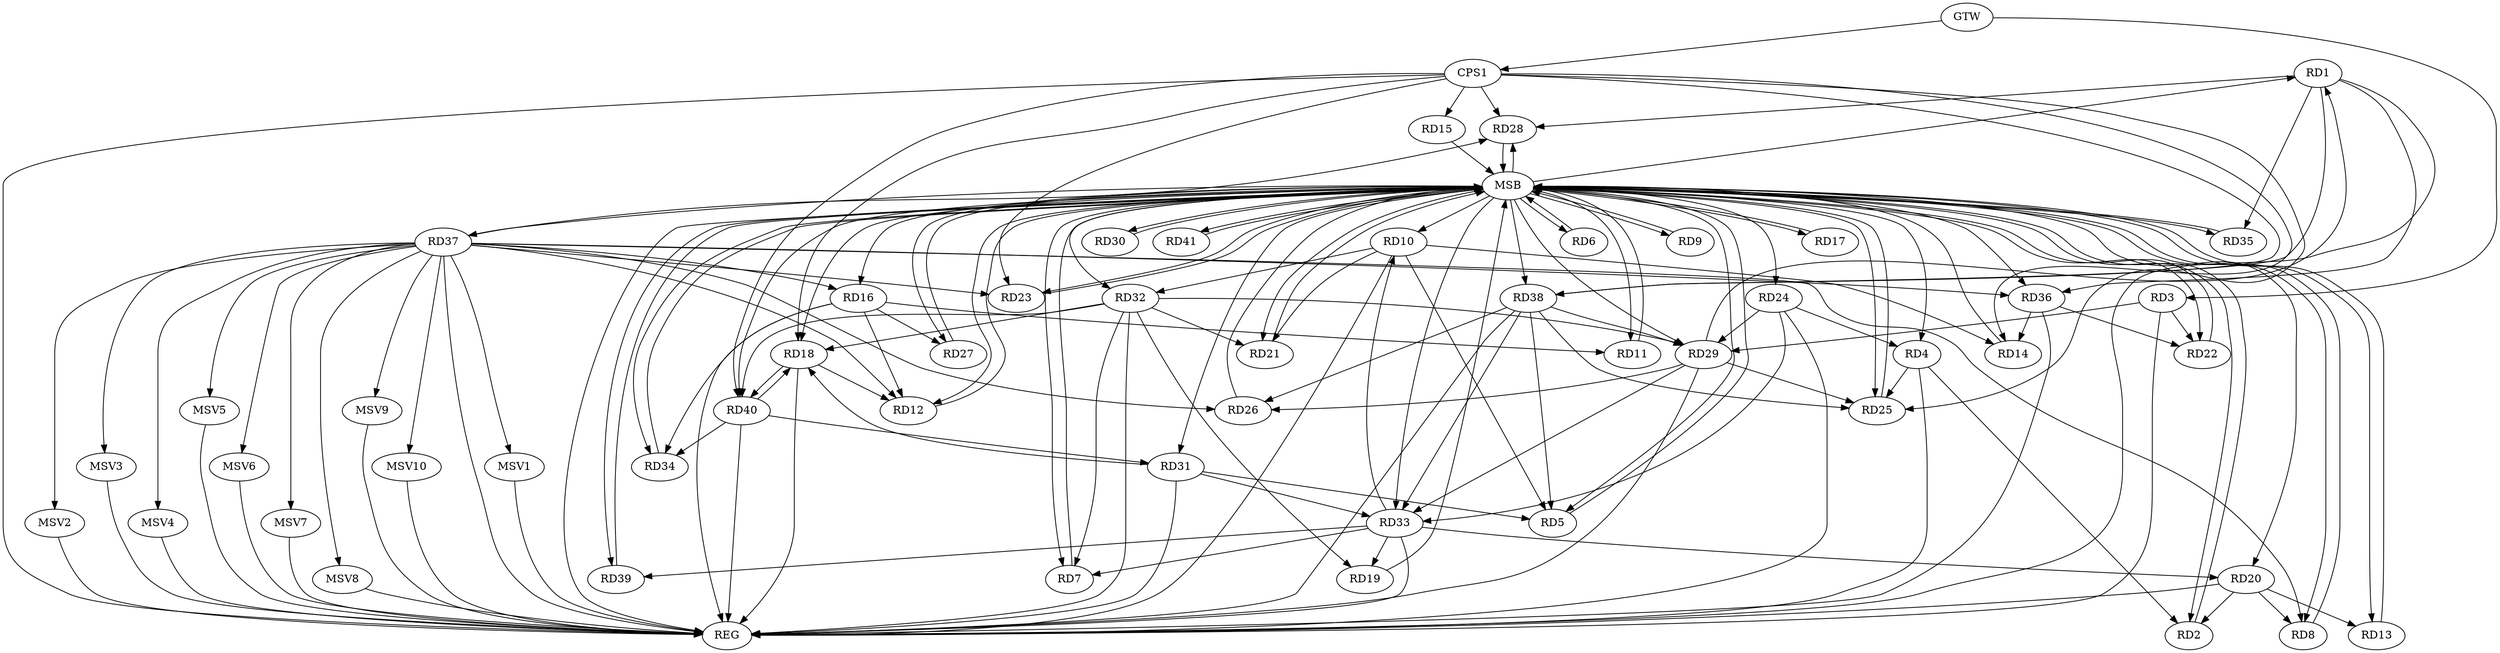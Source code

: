 strict digraph G {
  RD1 [ label="RD1" ];
  RD2 [ label="RD2" ];
  RD3 [ label="RD3" ];
  RD4 [ label="RD4" ];
  RD5 [ label="RD5" ];
  RD6 [ label="RD6" ];
  RD7 [ label="RD7" ];
  RD8 [ label="RD8" ];
  RD9 [ label="RD9" ];
  RD10 [ label="RD10" ];
  RD11 [ label="RD11" ];
  RD12 [ label="RD12" ];
  RD13 [ label="RD13" ];
  RD14 [ label="RD14" ];
  RD15 [ label="RD15" ];
  RD16 [ label="RD16" ];
  RD17 [ label="RD17" ];
  RD18 [ label="RD18" ];
  RD19 [ label="RD19" ];
  RD20 [ label="RD20" ];
  RD21 [ label="RD21" ];
  RD22 [ label="RD22" ];
  RD23 [ label="RD23" ];
  RD24 [ label="RD24" ];
  RD25 [ label="RD25" ];
  RD26 [ label="RD26" ];
  RD27 [ label="RD27" ];
  RD28 [ label="RD28" ];
  RD29 [ label="RD29" ];
  RD30 [ label="RD30" ];
  RD31 [ label="RD31" ];
  RD32 [ label="RD32" ];
  RD33 [ label="RD33" ];
  RD34 [ label="RD34" ];
  RD35 [ label="RD35" ];
  RD36 [ label="RD36" ];
  RD37 [ label="RD37" ];
  RD38 [ label="RD38" ];
  RD39 [ label="RD39" ];
  RD40 [ label="RD40" ];
  RD41 [ label="RD41" ];
  CPS1 [ label="CPS1" ];
  GTW [ label="GTW" ];
  REG [ label="REG" ];
  MSB [ label="MSB" ];
  MSV1 [ label="MSV1" ];
  MSV2 [ label="MSV2" ];
  MSV3 [ label="MSV3" ];
  MSV4 [ label="MSV4" ];
  MSV5 [ label="MSV5" ];
  MSV6 [ label="MSV6" ];
  MSV7 [ label="MSV7" ];
  MSV8 [ label="MSV8" ];
  MSV9 [ label="MSV9" ];
  MSV10 [ label="MSV10" ];
  RD1 -> RD28;
  RD29 -> RD1;
  RD1 -> RD35;
  RD1 -> RD36;
  RD1 -> RD38;
  RD4 -> RD2;
  RD20 -> RD2;
  RD3 -> RD22;
  RD3 -> RD29;
  RD24 -> RD4;
  RD4 -> RD25;
  RD10 -> RD5;
  RD31 -> RD5;
  RD38 -> RD5;
  RD32 -> RD7;
  RD33 -> RD7;
  RD20 -> RD8;
  RD37 -> RD8;
  RD10 -> RD14;
  RD10 -> RD21;
  RD10 -> RD32;
  RD33 -> RD10;
  RD16 -> RD11;
  RD16 -> RD12;
  RD18 -> RD12;
  RD37 -> RD12;
  RD20 -> RD13;
  RD36 -> RD14;
  RD16 -> RD27;
  RD16 -> RD34;
  RD37 -> RD16;
  RD31 -> RD18;
  RD32 -> RD18;
  RD18 -> RD40;
  RD40 -> RD18;
  RD32 -> RD19;
  RD33 -> RD19;
  RD33 -> RD20;
  RD32 -> RD21;
  RD36 -> RD22;
  RD37 -> RD23;
  RD24 -> RD29;
  RD24 -> RD33;
  RD29 -> RD25;
  RD38 -> RD25;
  RD29 -> RD26;
  RD37 -> RD26;
  RD38 -> RD26;
  RD37 -> RD28;
  RD32 -> RD29;
  RD29 -> RD33;
  RD38 -> RD29;
  RD31 -> RD33;
  RD40 -> RD31;
  RD32 -> RD40;
  RD38 -> RD33;
  RD33 -> RD39;
  RD40 -> RD34;
  RD37 -> RD36;
  CPS1 -> RD18;
  CPS1 -> RD15;
  CPS1 -> RD40;
  CPS1 -> RD23;
  CPS1 -> RD14;
  CPS1 -> RD38;
  CPS1 -> RD25;
  CPS1 -> RD28;
  GTW -> RD3;
  GTW -> CPS1;
  RD1 -> REG;
  RD3 -> REG;
  RD4 -> REG;
  RD10 -> REG;
  RD16 -> REG;
  RD18 -> REG;
  RD20 -> REG;
  RD24 -> REG;
  RD29 -> REG;
  RD31 -> REG;
  RD32 -> REG;
  RD33 -> REG;
  RD36 -> REG;
  RD37 -> REG;
  RD38 -> REG;
  RD40 -> REG;
  CPS1 -> REG;
  RD2 -> MSB;
  MSB -> RD5;
  MSB -> RD27;
  MSB -> REG;
  RD5 -> MSB;
  MSB -> RD30;
  MSB -> RD33;
  RD6 -> MSB;
  MSB -> RD12;
  MSB -> RD18;
  MSB -> RD37;
  RD7 -> MSB;
  MSB -> RD31;
  MSB -> RD35;
  MSB -> RD41;
  RD8 -> MSB;
  MSB -> RD2;
  MSB -> RD4;
  MSB -> RD11;
  RD9 -> MSB;
  MSB -> RD25;
  RD11 -> MSB;
  MSB -> RD7;
  MSB -> RD32;
  RD12 -> MSB;
  MSB -> RD16;
  MSB -> RD22;
  MSB -> RD28;
  MSB -> RD29;
  RD13 -> MSB;
  RD14 -> MSB;
  MSB -> RD13;
  RD15 -> MSB;
  MSB -> RD36;
  MSB -> RD38;
  MSB -> RD39;
  RD17 -> MSB;
  MSB -> RD21;
  RD19 -> MSB;
  MSB -> RD1;
  MSB -> RD40;
  RD21 -> MSB;
  MSB -> RD34;
  RD22 -> MSB;
  MSB -> RD9;
  MSB -> RD20;
  RD23 -> MSB;
  RD25 -> MSB;
  MSB -> RD8;
  RD26 -> MSB;
  MSB -> RD24;
  RD27 -> MSB;
  MSB -> RD17;
  RD28 -> MSB;
  MSB -> RD10;
  RD30 -> MSB;
  MSB -> RD6;
  MSB -> RD23;
  RD34 -> MSB;
  RD35 -> MSB;
  RD39 -> MSB;
  RD41 -> MSB;
  RD37 -> MSV1;
  RD37 -> MSV2;
  MSV1 -> REG;
  MSV2 -> REG;
  RD37 -> MSV3;
  RD37 -> MSV4;
  MSV3 -> REG;
  MSV4 -> REG;
  RD37 -> MSV5;
  RD37 -> MSV6;
  RD37 -> MSV7;
  MSV5 -> REG;
  MSV6 -> REG;
  MSV7 -> REG;
  RD37 -> MSV8;
  MSV8 -> REG;
  RD37 -> MSV9;
  MSV9 -> REG;
  RD37 -> MSV10;
  MSV10 -> REG;
}
